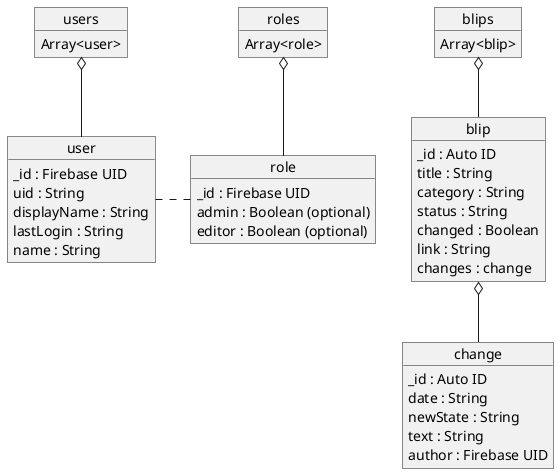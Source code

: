 @startuml firestore_schema

object users
users : Array<user>

object "user" as user
user : _id : Firebase UID
user : uid : String
user : displayName : String
user : lastLogin : String
user : name : String

users o-- user


object roles
roles : Array<role>

object "role" as role
role : _id : Firebase UID
role : admin : Boolean (optional)
role : editor : Boolean (optional)

roles o-- role
role .left. user


object blips
blips : Array<blip>

object blip
blip : _id : Auto ID
blip : title : String
blip : category : String
blip : status : String
blip : changed : Boolean
blip : link : String
blip : changes : change

blips o-- blip

object change
change : _id : Auto ID
change : date : String
change : newState : String
change : text : String
change : author : Firebase UID

blip o-- change

@enduml